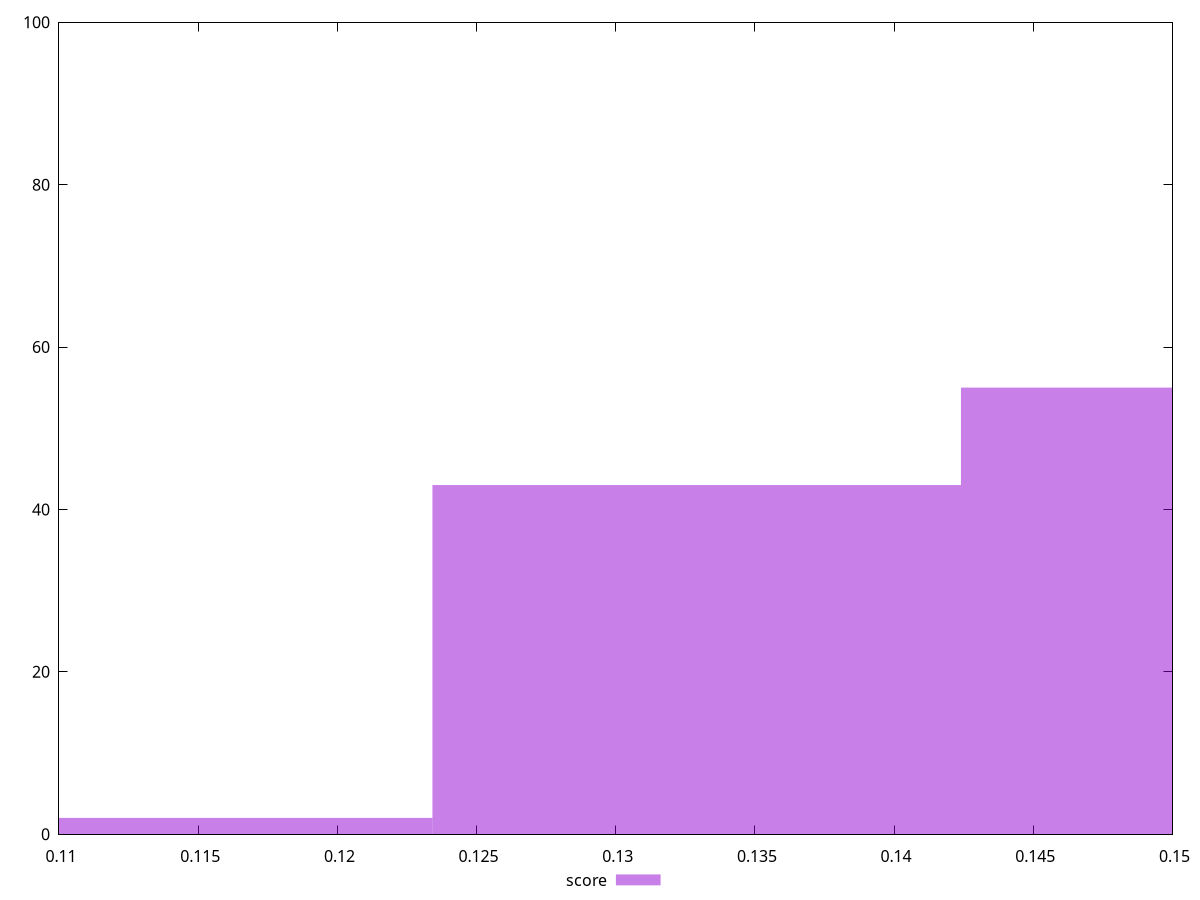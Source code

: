 reset

$score <<EOF
0.11392103158984654 2
0.15189470878646205 55
0.1329078701881543 43
EOF

set key outside below
set boxwidth 0.018986838598307756
set xrange [0.11:0.15]
set yrange [0:100]
set trange [0:100]
set style fill transparent solid 0.5 noborder
set terminal svg size 640, 490 enhanced background rgb 'white'
set output "reports/report_00031_2021-02-24T23-18-18.084Z/interactive/samples/music/score/histogram.svg"

plot $score title "score" with boxes

reset

